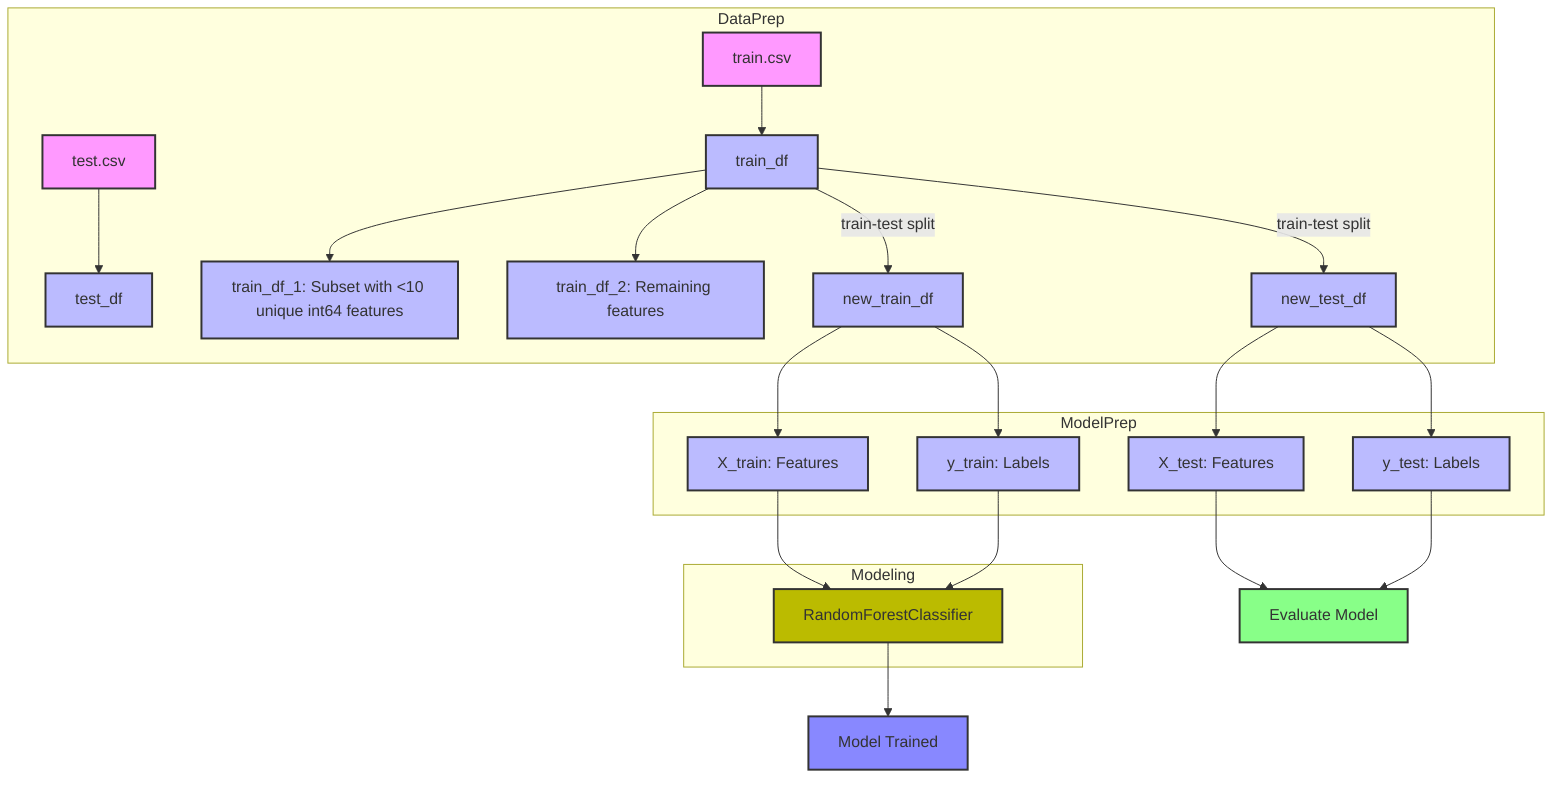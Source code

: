 flowchart TD
    subgraph DataPrep
        A1["train.csv"]:::file --> B1["train_df"]:::data
        A2["test.csv"]:::file --> B2["test_df"]:::data
        
        B1 --> C1["train_df_1: Subset with <10 unique int64 features"]:::data
        B1 --> C2["train_df_2: Remaining features"]:::data
        
        B1 -->|train-test split| D1["new_train_df"]:::data
        B1 -->|train-test split| D2["new_test_df"]:::data
    end
    
    subgraph ModelPrep
        D1 --> E1["X_train: Features"]:::data
        D1 --> E2["y_train: Labels"]:::data
        D2 --> E3["X_test: Features"]:::data
        D2 --> E4["y_test: Labels"]:::data
    end
    
    subgraph Modeling
        E1 --> F1["RandomForestClassifier"]:::model
        E2 --> F1
        classDef file fill:#f9f,stroke:#333,stroke-width:2px;
        classDef data fill:#bbf,stroke:#333,stroke-width:2px;
        classDef model fill:#bb0,stroke:#333,stroke-width:2px;
    end

    F1 --> G1["Model Trained"]:::result
    E3 --> G2["Evaluate Model"]:::evaluate
    E4 --> G2

    classDef result fill:#88f,stroke:#333,stroke-width:2px;
    classDef evaluate fill:#8f8,stroke:#333,stroke-width:2px;
